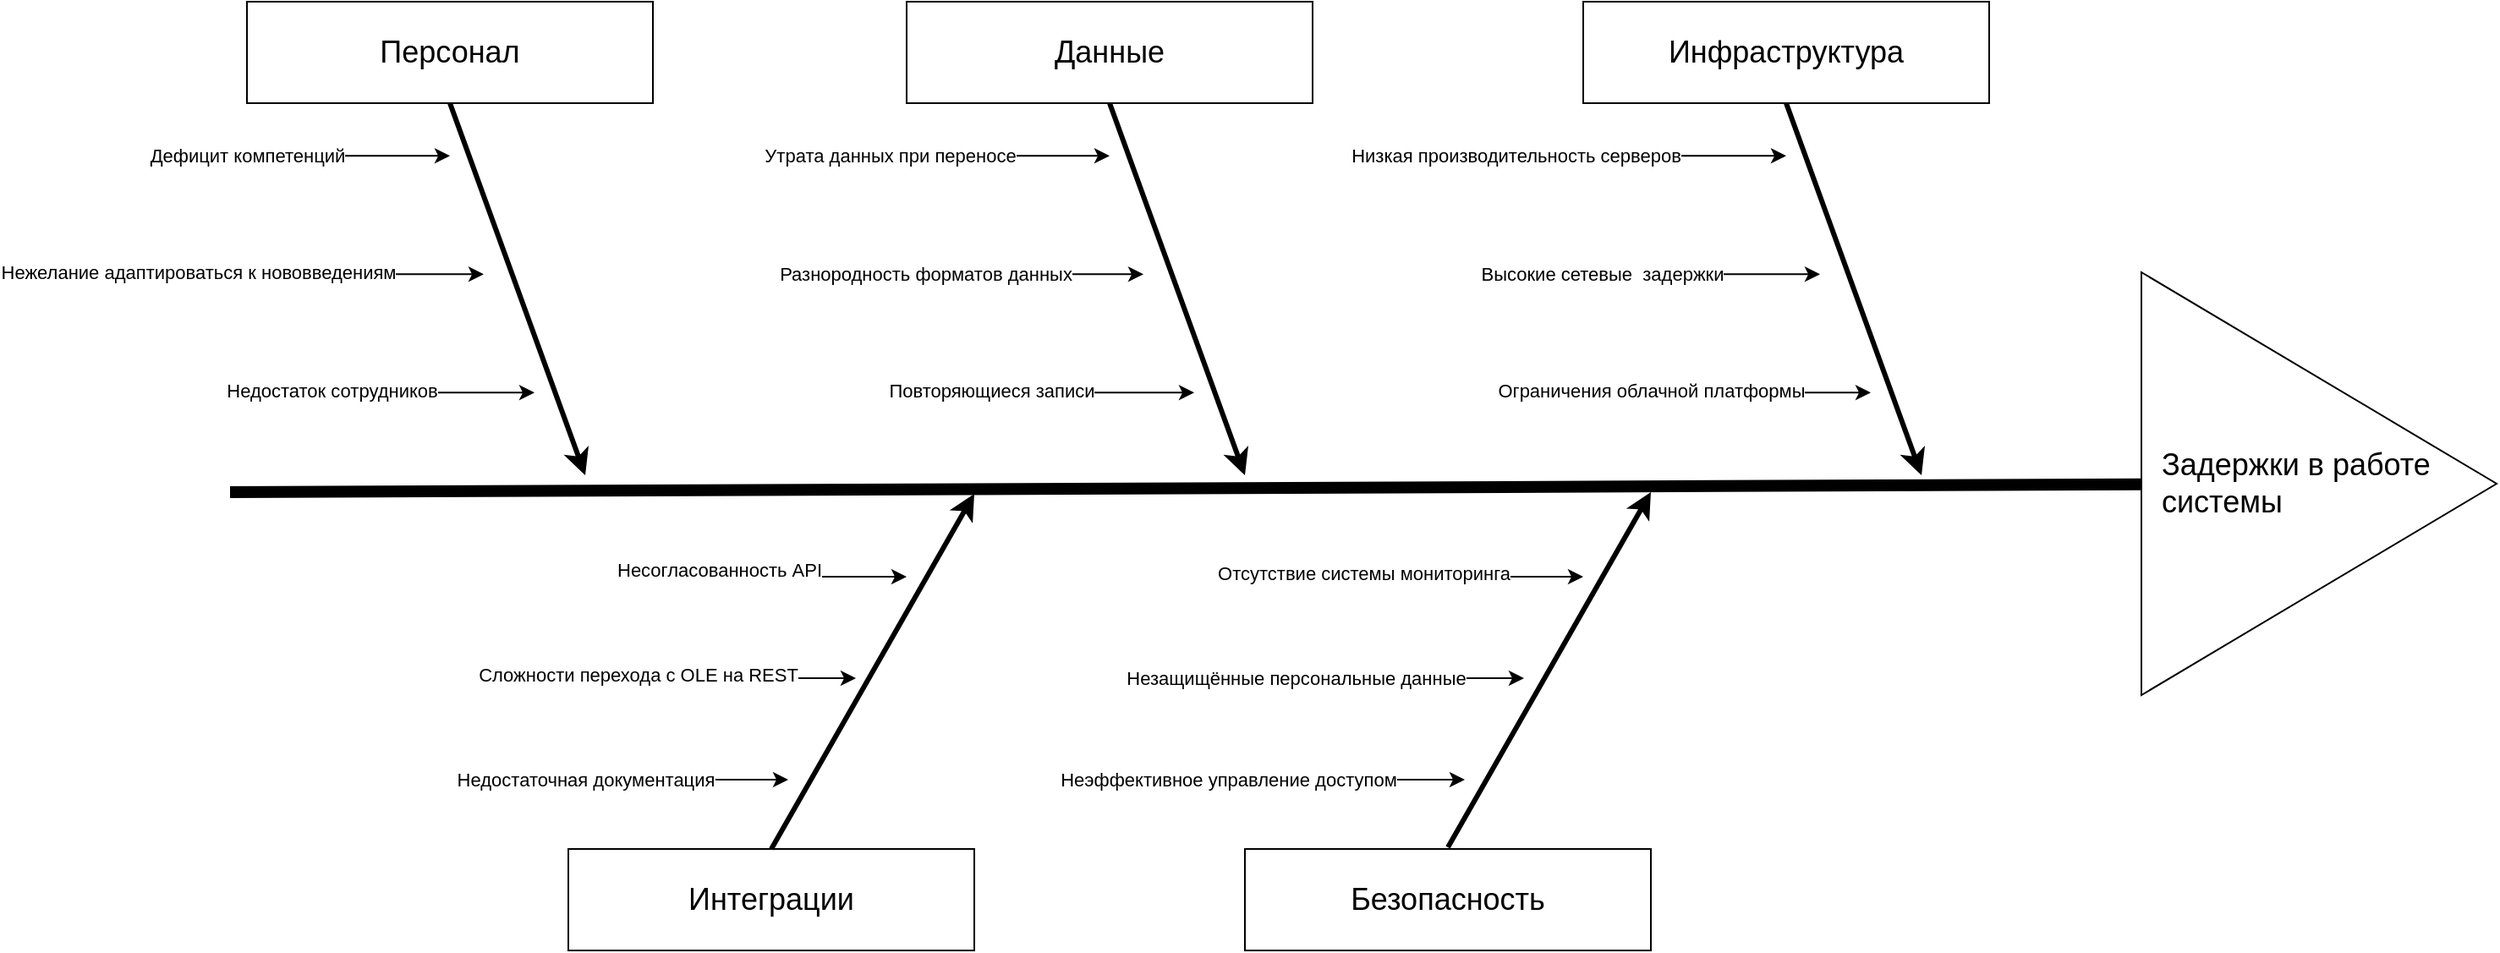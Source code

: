 <mxfile version="28.0.6">
  <diagram name="Page-1" id="gbqjYcVhXRZZJR4rFIZB">
    <mxGraphModel dx="1527" dy="942" grid="1" gridSize="10" guides="1" tooltips="1" connect="1" arrows="1" fold="1" page="1" pageScale="1" pageWidth="850" pageHeight="1100" math="0" shadow="0">
      <root>
        <mxCell id="0" />
        <mxCell id="1" parent="0" />
        <mxCell id="Qn4zG796bdS4Vxp-XKGs-4" value="&lt;div&gt;&lt;span&gt;&lt;font style=&quot;color: rgb(0, 0, 0);&quot;&gt;Персонал&lt;/font&gt;&lt;/span&gt;&lt;/div&gt;" style="rounded=0;whiteSpace=wrap;html=1;fontFamily=Helvetica;fontSize=18;" parent="1" vertex="1">
          <mxGeometry x="170" y="30" width="240" height="60" as="geometry" />
        </mxCell>
        <mxCell id="Qn4zG796bdS4Vxp-XKGs-5" value="&lt;div&gt;&lt;span&gt;&lt;font style=&quot;color: rgb(0, 0, 0);&quot;&gt;Интеграции&lt;/font&gt;&lt;/span&gt;&lt;/div&gt;" style="rounded=0;whiteSpace=wrap;html=1;fontFamily=Helvetica;fontSize=18;" parent="1" vertex="1">
          <mxGeometry x="360" y="531" width="240" height="60" as="geometry" />
        </mxCell>
        <mxCell id="Qn4zG796bdS4Vxp-XKGs-6" value="&lt;div&gt;&lt;span&gt;&lt;font style=&quot;color: rgb(0, 0, 0);&quot;&gt;Безопасность&lt;/font&gt;&lt;/span&gt;&lt;/div&gt;" style="rounded=0;whiteSpace=wrap;html=1;fontFamily=Helvetica;fontSize=18;" parent="1" vertex="1">
          <mxGeometry x="760" y="531" width="240" height="60" as="geometry" />
        </mxCell>
        <mxCell id="Qn4zG796bdS4Vxp-XKGs-7" value="" style="endArrow=none;html=1;rounded=0;fontSize=20;strokeWidth=7;" parent="1" target="Qn4zG796bdS4Vxp-XKGs-43" edge="1">
          <mxGeometry width="50" height="50" relative="1" as="geometry">
            <mxPoint x="160" y="320" as="sourcePoint" />
            <mxPoint x="1340" y="315" as="targetPoint" />
          </mxGeometry>
        </mxCell>
        <mxCell id="Qn4zG796bdS4Vxp-XKGs-8" value="" style="endArrow=classic;html=1;rounded=0;exitX=0.5;exitY=1;exitDx=0;exitDy=0;jumpSize=10;strokeWidth=3;" parent="1" source="Qn4zG796bdS4Vxp-XKGs-4" edge="1">
          <mxGeometry width="50" height="50" relative="1" as="geometry">
            <mxPoint x="750" y="350" as="sourcePoint" />
            <mxPoint x="370" y="310" as="targetPoint" />
          </mxGeometry>
        </mxCell>
        <mxCell id="Qn4zG796bdS4Vxp-XKGs-11" value="" style="endArrow=classic;html=1;rounded=0;jumpSize=10;strokeWidth=3;" parent="1" edge="1">
          <mxGeometry width="50" height="50" relative="1" as="geometry">
            <mxPoint x="880" y="530" as="sourcePoint" />
            <mxPoint x="1000" y="320" as="targetPoint" />
          </mxGeometry>
        </mxCell>
        <mxCell id="Qn4zG796bdS4Vxp-XKGs-12" value="" style="endArrow=classic;html=1;rounded=0;jumpSize=10;strokeWidth=3;" parent="1" edge="1">
          <mxGeometry width="50" height="50" relative="1" as="geometry">
            <mxPoint x="480" y="531" as="sourcePoint" />
            <mxPoint x="600" y="321" as="targetPoint" />
          </mxGeometry>
        </mxCell>
        <mxCell id="Qn4zG796bdS4Vxp-XKGs-23" value="" style="endArrow=classic;html=1;rounded=0;" parent="1" edge="1">
          <mxGeometry width="50" height="50" relative="1" as="geometry">
            <mxPoint x="210" y="191.176" as="sourcePoint" />
            <mxPoint x="310" y="191.176" as="targetPoint" />
          </mxGeometry>
        </mxCell>
        <mxCell id="Qn4zG796bdS4Vxp-XKGs-24" value="Нежелание адаптироваться к нововведениям" style="edgeLabel;html=1;align=center;verticalAlign=middle;resizable=0;points=[];" parent="Qn4zG796bdS4Vxp-XKGs-23" vertex="1" connectable="0">
          <mxGeometry x="-0.267" y="2" relative="1" as="geometry">
            <mxPoint x="-106" y="1" as="offset" />
          </mxGeometry>
        </mxCell>
        <mxCell id="Qn4zG796bdS4Vxp-XKGs-27" value="" style="endArrow=classic;html=1;rounded=0;" parent="1" edge="1">
          <mxGeometry width="50" height="50" relative="1" as="geometry">
            <mxPoint x="460" y="370" as="sourcePoint" />
            <mxPoint x="560" y="370" as="targetPoint" />
          </mxGeometry>
        </mxCell>
        <mxCell id="Qn4zG796bdS4Vxp-XKGs-28" value="Несогласованность API" style="edgeLabel;html=1;align=center;verticalAlign=middle;resizable=0;points=[];" parent="Qn4zG796bdS4Vxp-XKGs-27" vertex="1" connectable="0">
          <mxGeometry x="-0.057" y="4" relative="1" as="geometry">
            <mxPoint x="-58" as="offset" />
          </mxGeometry>
        </mxCell>
        <mxCell id="Qn4zG796bdS4Vxp-XKGs-29" value="" style="endArrow=classic;html=1;rounded=0;" parent="1" edge="1">
          <mxGeometry width="50" height="50" relative="1" as="geometry">
            <mxPoint x="190" y="121.176" as="sourcePoint" />
            <mxPoint x="290" y="121.176" as="targetPoint" />
          </mxGeometry>
        </mxCell>
        <mxCell id="Qn4zG796bdS4Vxp-XKGs-30" value="Дефицит компетенций" style="edgeLabel;html=1;align=center;verticalAlign=middle;resizable=0;points=[];" parent="Qn4zG796bdS4Vxp-XKGs-29" vertex="1" connectable="0">
          <mxGeometry x="0.19" y="3" relative="1" as="geometry">
            <mxPoint x="-80" y="3" as="offset" />
          </mxGeometry>
        </mxCell>
        <mxCell id="Qn4zG796bdS4Vxp-XKGs-31" value="" style="endArrow=classic;html=1;rounded=0;" parent="1" edge="1">
          <mxGeometry width="50" height="50" relative="1" as="geometry">
            <mxPoint x="430" y="430" as="sourcePoint" />
            <mxPoint x="530" y="430" as="targetPoint" />
          </mxGeometry>
        </mxCell>
        <mxCell id="Qn4zG796bdS4Vxp-XKGs-32" value="Сложности перехода с OLE на REST" style="edgeLabel;html=1;align=center;verticalAlign=middle;resizable=0;points=[];" parent="Qn4zG796bdS4Vxp-XKGs-31" vertex="1" connectable="0">
          <mxGeometry x="-0.771" y="2" relative="1" as="geometry">
            <mxPoint x="-41" as="offset" />
          </mxGeometry>
        </mxCell>
        <mxCell id="Qn4zG796bdS4Vxp-XKGs-33" value="" style="endArrow=classic;html=1;rounded=0;" parent="1" edge="1">
          <mxGeometry width="50" height="50" relative="1" as="geometry">
            <mxPoint x="390" y="490" as="sourcePoint" />
            <mxPoint x="490" y="490" as="targetPoint" />
          </mxGeometry>
        </mxCell>
        <mxCell id="Qn4zG796bdS4Vxp-XKGs-34" value="Недостаточная документация" style="edgeLabel;html=1;align=center;verticalAlign=middle;resizable=0;points=[];" parent="Qn4zG796bdS4Vxp-XKGs-33" vertex="1" connectable="0">
          <mxGeometry x="-0.257" relative="1" as="geometry">
            <mxPoint x="-57" as="offset" />
          </mxGeometry>
        </mxCell>
        <mxCell id="Qn4zG796bdS4Vxp-XKGs-35" value="" style="endArrow=classic;html=1;rounded=0;" parent="1" edge="1">
          <mxGeometry width="50" height="50" relative="1" as="geometry">
            <mxPoint x="790" y="490" as="sourcePoint" />
            <mxPoint x="890" y="490" as="targetPoint" />
          </mxGeometry>
        </mxCell>
        <mxCell id="Qn4zG796bdS4Vxp-XKGs-36" value="Неэффективное управление доступом" style="edgeLabel;html=1;align=center;verticalAlign=middle;resizable=0;points=[];" parent="Qn4zG796bdS4Vxp-XKGs-35" vertex="1" connectable="0">
          <mxGeometry x="-0.638" y="-4" relative="1" as="geometry">
            <mxPoint x="-58" y="-4" as="offset" />
          </mxGeometry>
        </mxCell>
        <mxCell id="Qn4zG796bdS4Vxp-XKGs-37" value="" style="endArrow=classic;html=1;rounded=0;" parent="1" edge="1">
          <mxGeometry width="50" height="50" relative="1" as="geometry">
            <mxPoint x="825" y="430" as="sourcePoint" />
            <mxPoint x="925" y="430" as="targetPoint" />
          </mxGeometry>
        </mxCell>
        <mxCell id="Qn4zG796bdS4Vxp-XKGs-38" value="Незащищённые персональные данные" style="edgeLabel;html=1;align=center;verticalAlign=middle;resizable=0;points=[];" parent="Qn4zG796bdS4Vxp-XKGs-37" vertex="1" connectable="0">
          <mxGeometry x="-0.6" relative="1" as="geometry">
            <mxPoint x="-55" as="offset" />
          </mxGeometry>
        </mxCell>
        <mxCell id="Qn4zG796bdS4Vxp-XKGs-39" value="" style="endArrow=classic;html=1;rounded=0;" parent="1" edge="1">
          <mxGeometry width="50" height="50" relative="1" as="geometry">
            <mxPoint x="860" y="370" as="sourcePoint" />
            <mxPoint x="960" y="370" as="targetPoint" />
          </mxGeometry>
        </mxCell>
        <mxCell id="Qn4zG796bdS4Vxp-XKGs-40" value="Отсутствие системы мониторинга" style="edgeLabel;html=1;align=center;verticalAlign=middle;resizable=0;points=[];" parent="Qn4zG796bdS4Vxp-XKGs-39" vertex="1" connectable="0">
          <mxGeometry x="-0.229" y="2" relative="1" as="geometry">
            <mxPoint x="-69" as="offset" />
          </mxGeometry>
        </mxCell>
        <mxCell id="Qn4zG796bdS4Vxp-XKGs-41" value="" style="endArrow=classic;html=1;rounded=0;" parent="1" edge="1">
          <mxGeometry width="50" height="50" relative="1" as="geometry">
            <mxPoint x="240" y="261.176" as="sourcePoint" />
            <mxPoint x="340" y="261.176" as="targetPoint" />
          </mxGeometry>
        </mxCell>
        <mxCell id="Qn4zG796bdS4Vxp-XKGs-42" value="Недостаток сотрудников" style="edgeLabel;html=1;align=center;verticalAlign=middle;resizable=0;points=[];" parent="Qn4zG796bdS4Vxp-XKGs-41" vertex="1" connectable="0">
          <mxGeometry x="-0.305" y="1" relative="1" as="geometry">
            <mxPoint x="-55" as="offset" />
          </mxGeometry>
        </mxCell>
        <mxCell id="Qn4zG796bdS4Vxp-XKGs-43" value="&lt;span style=&quot;font-size: 18px;&quot;&gt;Задержки в работе&amp;nbsp; системы&lt;/span&gt;" style="triangle;whiteSpace=wrap;html=1;align=left;spacingLeft=10;" parent="1" vertex="1">
          <mxGeometry x="1290" y="190" width="210" height="250" as="geometry" />
        </mxCell>
        <mxCell id="Qn4zG796bdS4Vxp-XKGs-44" value="Данные" style="rounded=0;whiteSpace=wrap;html=1;fontFamily=Helvetica;fontSize=18;" parent="1" vertex="1">
          <mxGeometry x="560" y="30" width="240" height="60" as="geometry" />
        </mxCell>
        <mxCell id="Qn4zG796bdS4Vxp-XKGs-45" value="" style="endArrow=classic;html=1;rounded=0;exitX=0.5;exitY=1;exitDx=0;exitDy=0;jumpSize=10;strokeWidth=3;" parent="1" source="Qn4zG796bdS4Vxp-XKGs-44" edge="1">
          <mxGeometry width="50" height="50" relative="1" as="geometry">
            <mxPoint x="1140" y="350" as="sourcePoint" />
            <mxPoint x="760" y="310" as="targetPoint" />
          </mxGeometry>
        </mxCell>
        <mxCell id="Qn4zG796bdS4Vxp-XKGs-46" value="" style="endArrow=classic;html=1;rounded=0;" parent="1" edge="1">
          <mxGeometry width="50" height="50" relative="1" as="geometry">
            <mxPoint x="600" y="191.176" as="sourcePoint" />
            <mxPoint x="700" y="191.176" as="targetPoint" />
          </mxGeometry>
        </mxCell>
        <mxCell id="Qn4zG796bdS4Vxp-XKGs-47" value="Разнородность форматов данных" style="edgeLabel;html=1;align=center;verticalAlign=middle;resizable=0;points=[];" parent="Qn4zG796bdS4Vxp-XKGs-46" vertex="1" connectable="0">
          <mxGeometry x="-0.267" y="2" relative="1" as="geometry">
            <mxPoint x="-66" y="2" as="offset" />
          </mxGeometry>
        </mxCell>
        <mxCell id="Qn4zG796bdS4Vxp-XKGs-48" value="" style="endArrow=classic;html=1;rounded=0;" parent="1" edge="1">
          <mxGeometry width="50" height="50" relative="1" as="geometry">
            <mxPoint x="580" y="121.176" as="sourcePoint" />
            <mxPoint x="680" y="121.176" as="targetPoint" />
          </mxGeometry>
        </mxCell>
        <mxCell id="Qn4zG796bdS4Vxp-XKGs-49" value="Утрата данных при переносе" style="edgeLabel;html=1;align=center;verticalAlign=middle;resizable=0;points=[];" parent="Qn4zG796bdS4Vxp-XKGs-48" vertex="1" connectable="0">
          <mxGeometry x="0.19" y="3" relative="1" as="geometry">
            <mxPoint x="-90" y="3" as="offset" />
          </mxGeometry>
        </mxCell>
        <mxCell id="Qn4zG796bdS4Vxp-XKGs-50" value="" style="endArrow=classic;html=1;rounded=0;" parent="1" edge="1">
          <mxGeometry width="50" height="50" relative="1" as="geometry">
            <mxPoint x="630" y="261.176" as="sourcePoint" />
            <mxPoint x="730" y="261.176" as="targetPoint" />
          </mxGeometry>
        </mxCell>
        <mxCell id="Qn4zG796bdS4Vxp-XKGs-51" value="Повторяющиеся записи" style="edgeLabel;html=1;align=center;verticalAlign=middle;resizable=0;points=[];" parent="Qn4zG796bdS4Vxp-XKGs-50" vertex="1" connectable="0">
          <mxGeometry x="-0.305" y="1" relative="1" as="geometry">
            <mxPoint x="-55" as="offset" />
          </mxGeometry>
        </mxCell>
        <mxCell id="Qn4zG796bdS4Vxp-XKGs-52" value="Инфраструктура" style="rounded=0;whiteSpace=wrap;html=1;fontFamily=Helvetica;fontSize=18;" parent="1" vertex="1">
          <mxGeometry x="960" y="30" width="240" height="60" as="geometry" />
        </mxCell>
        <mxCell id="Qn4zG796bdS4Vxp-XKGs-53" value="" style="endArrow=classic;html=1;rounded=0;exitX=0.5;exitY=1;exitDx=0;exitDy=0;jumpSize=10;strokeWidth=3;" parent="1" source="Qn4zG796bdS4Vxp-XKGs-52" edge="1">
          <mxGeometry width="50" height="50" relative="1" as="geometry">
            <mxPoint x="1540" y="350" as="sourcePoint" />
            <mxPoint x="1160" y="310" as="targetPoint" />
          </mxGeometry>
        </mxCell>
        <mxCell id="Qn4zG796bdS4Vxp-XKGs-54" value="" style="endArrow=classic;html=1;rounded=0;" parent="1" edge="1">
          <mxGeometry width="50" height="50" relative="1" as="geometry">
            <mxPoint x="1000" y="191.176" as="sourcePoint" />
            <mxPoint x="1100" y="191.176" as="targetPoint" />
          </mxGeometry>
        </mxCell>
        <mxCell id="Qn4zG796bdS4Vxp-XKGs-55" value="Высокие сетевые&amp;nbsp; задержки" style="edgeLabel;html=1;align=center;verticalAlign=middle;resizable=0;points=[];" parent="Qn4zG796bdS4Vxp-XKGs-54" vertex="1" connectable="0">
          <mxGeometry x="-0.267" y="2" relative="1" as="geometry">
            <mxPoint x="-66" y="2" as="offset" />
          </mxGeometry>
        </mxCell>
        <mxCell id="Qn4zG796bdS4Vxp-XKGs-56" value="" style="endArrow=classic;html=1;rounded=0;" parent="1" edge="1">
          <mxGeometry width="50" height="50" relative="1" as="geometry">
            <mxPoint x="980" y="121.176" as="sourcePoint" />
            <mxPoint x="1080" y="121.176" as="targetPoint" />
          </mxGeometry>
        </mxCell>
        <mxCell id="Qn4zG796bdS4Vxp-XKGs-57" value="Низкая производительность серверов" style="edgeLabel;html=1;align=center;verticalAlign=middle;resizable=0;points=[];" parent="Qn4zG796bdS4Vxp-XKGs-56" vertex="1" connectable="0">
          <mxGeometry x="0.19" y="3" relative="1" as="geometry">
            <mxPoint x="-120" y="3" as="offset" />
          </mxGeometry>
        </mxCell>
        <mxCell id="Qn4zG796bdS4Vxp-XKGs-58" value="" style="endArrow=classic;html=1;rounded=0;" parent="1" edge="1">
          <mxGeometry width="50" height="50" relative="1" as="geometry">
            <mxPoint x="1030" y="261.176" as="sourcePoint" />
            <mxPoint x="1130" y="261.176" as="targetPoint" />
          </mxGeometry>
        </mxCell>
        <mxCell id="Qn4zG796bdS4Vxp-XKGs-59" value="Ограничения облачной платформы" style="edgeLabel;html=1;align=center;verticalAlign=middle;resizable=0;points=[];" parent="Qn4zG796bdS4Vxp-XKGs-58" vertex="1" connectable="0">
          <mxGeometry x="-0.305" y="1" relative="1" as="geometry">
            <mxPoint x="-65" as="offset" />
          </mxGeometry>
        </mxCell>
      </root>
    </mxGraphModel>
  </diagram>
</mxfile>
